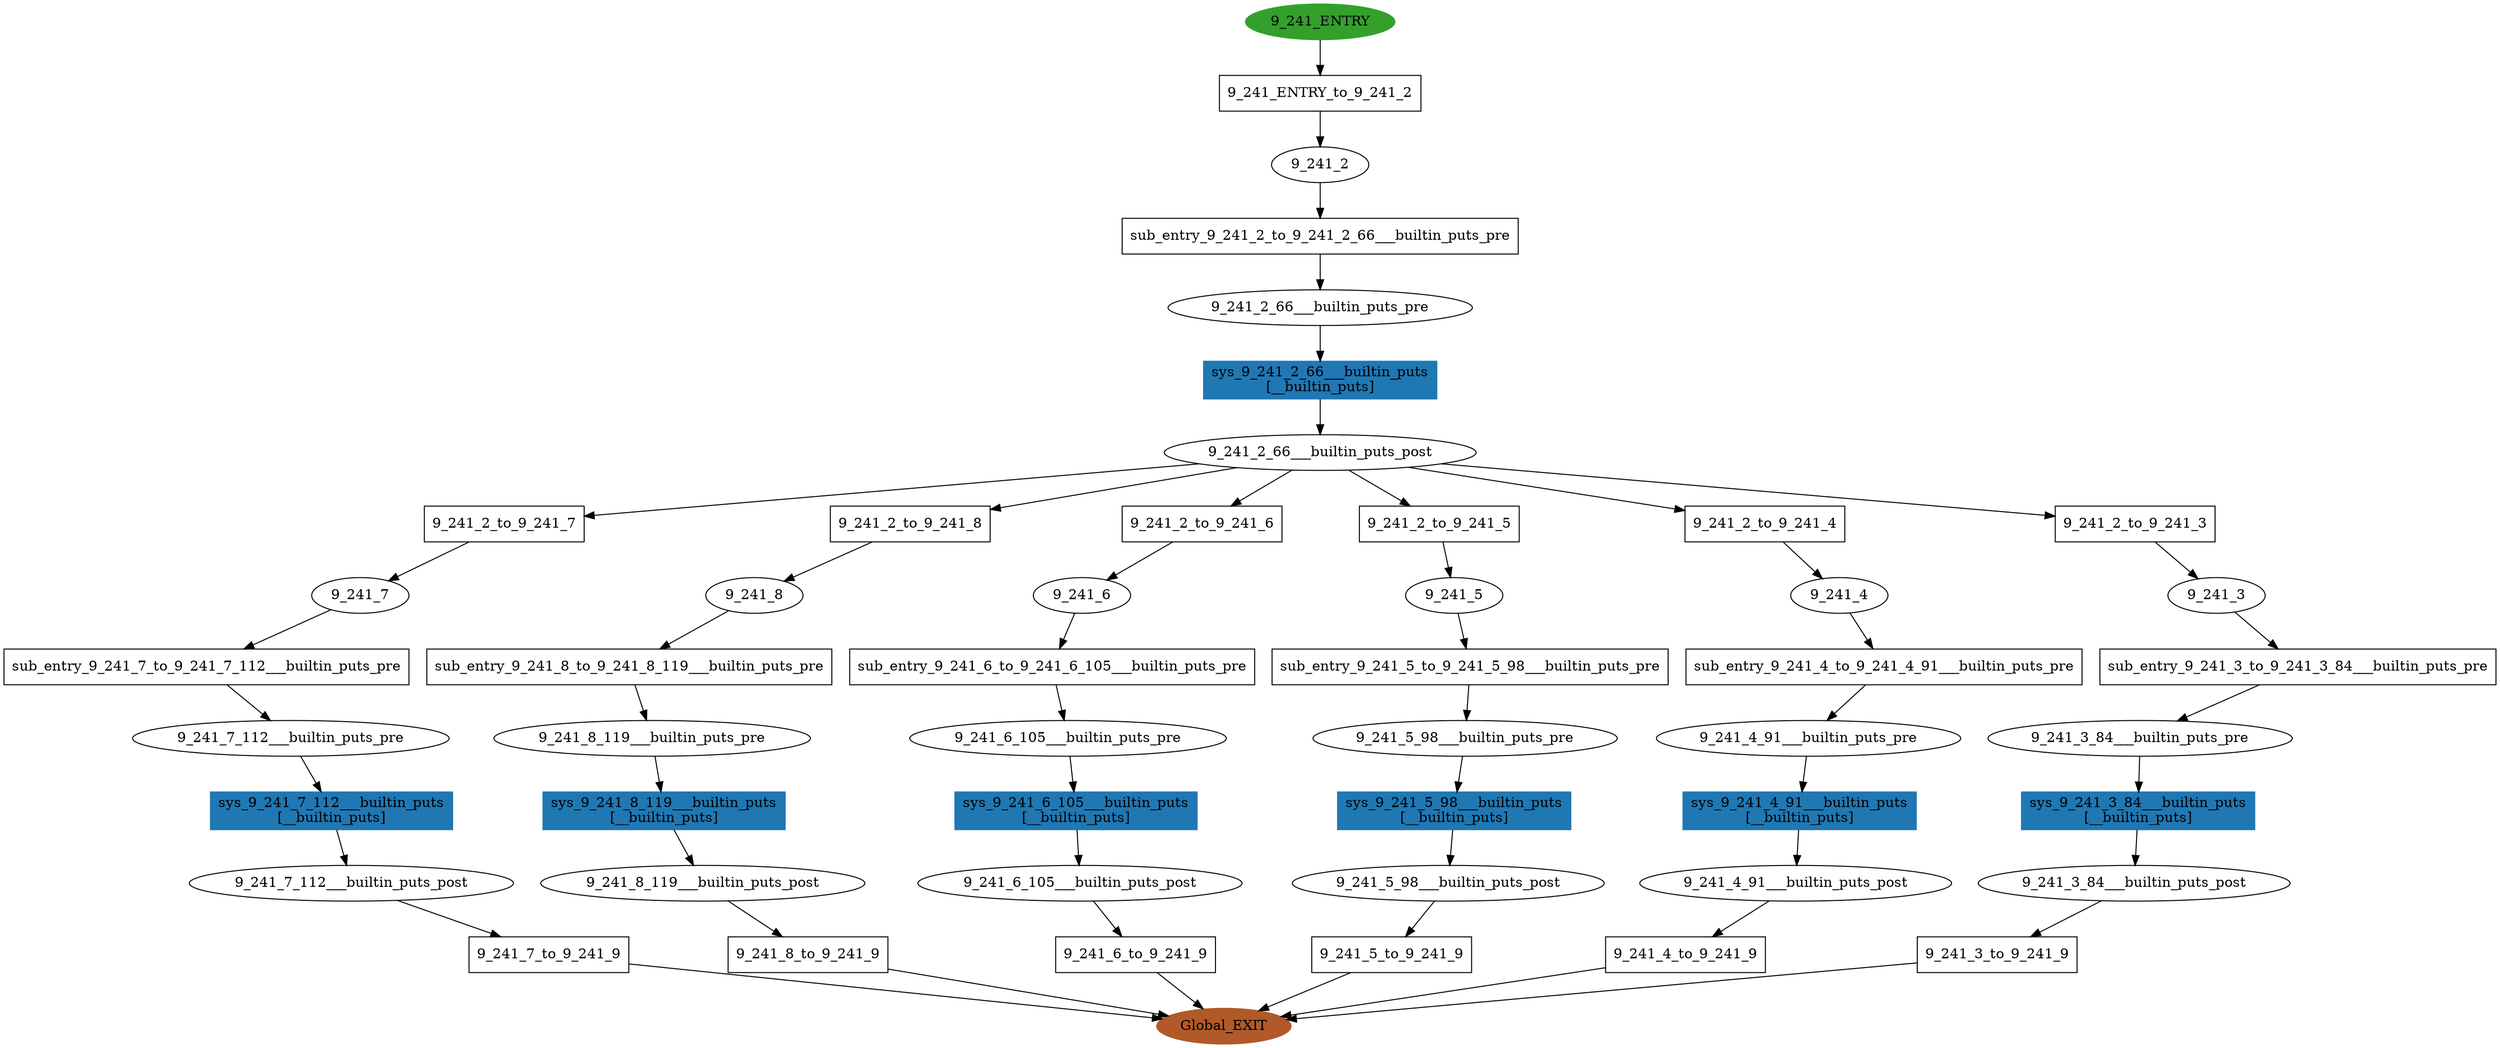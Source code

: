 digraph model { 
compound=true; 
node  [style="filled", colorscheme="paired12"];  "9_241_7_112___builtin_puts_post" [shape=ellipse, style=""];
  "9_241_2" [shape=ellipse, style=""];
  "9_241_3" [shape=ellipse, style=""];
  "9_241_2_66___builtin_puts_post" [shape=ellipse, style=""];
  "9_241_4" [shape=ellipse, style=""];
  "9_241_5" [shape=ellipse, style=""];
  "9_241_4_91___builtin_puts_post" [shape=ellipse, style=""];
  "9_241_8_119___builtin_puts_pre" [shape=ellipse, style=""];
  "9_241_7_112___builtin_puts_pre" [shape=ellipse, style=""];
  "9_241_4_91___builtin_puts_pre" [shape=ellipse, style=""];
  "9_241_6_105___builtin_puts_post" [shape=ellipse, style=""];
  "9_241_6_105___builtin_puts_pre" [shape=ellipse, style=""];
  "9_241_5_98___builtin_puts_post" [shape=ellipse, style=""];
  "9_241_8_119___builtin_puts_post" [shape=ellipse, style=""];
  "9_241_3_84___builtin_puts_post" [shape=ellipse, style=""];
  "9_241_5_98___builtin_puts_pre" [shape=ellipse, style=""];
  "9_241_3_84___builtin_puts_pre" [shape=ellipse, style=""];
  "9_241_ENTRY" [shape=ellipse, color=4, style=filled];
  "Global_EXIT" [shape=ellipse, color=12, style=filled];
  "9_241_8" [shape=ellipse, style=""];
  "9_241_7" [shape=ellipse, style=""];
  "9_241_2_66___builtin_puts_pre" [shape=ellipse, style=""];
  "9_241_6" [shape=ellipse, style=""];
  "sub_entry_9_241_7_to_9_241_7_112___builtin_puts_pre" [shape=box, style=""];
  "sub_entry_9_241_7_to_9_241_7_112___builtin_puts_pre" [label="sub_entry_9_241_7_to_9_241_7_112___builtin_puts_pre\n"];
  "sub_entry_9_241_8_to_9_241_8_119___builtin_puts_pre" [shape=box, style=""];
  "sub_entry_9_241_8_to_9_241_8_119___builtin_puts_pre" [label="sub_entry_9_241_8_to_9_241_8_119___builtin_puts_pre\n"];
  "9_241_2_to_9_241_7" [shape=box, style=""];
  "9_241_2_to_9_241_7" [label="9_241_2_to_9_241_7\n"];
  "9_241_2_to_9_241_8" [shape=box, style=""];
  "9_241_2_to_9_241_8" [label="9_241_2_to_9_241_8\n"];
  "9_241_4_to_9_241_9" [shape=box, style=""];
  "9_241_4_to_9_241_9" [label="9_241_4_to_9_241_9\n"];
  "sub_entry_9_241_5_to_9_241_5_98___builtin_puts_pre" [shape=box, style=""];
  "sub_entry_9_241_5_to_9_241_5_98___builtin_puts_pre" [label="sub_entry_9_241_5_to_9_241_5_98___builtin_puts_pre\n"];
  "9_241_3_to_9_241_9" [shape=box, style=""];
  "9_241_3_to_9_241_9" [label="9_241_3_to_9_241_9\n"];
  "9_241_8_to_9_241_9" [shape=box, style=""];
  "9_241_8_to_9_241_9" [label="9_241_8_to_9_241_9\n"];
  "sub_entry_9_241_4_to_9_241_4_91___builtin_puts_pre" [shape=box, style=""];
  "sub_entry_9_241_4_to_9_241_4_91___builtin_puts_pre" [label="sub_entry_9_241_4_to_9_241_4_91___builtin_puts_pre\n"];
  "sub_entry_9_241_6_to_9_241_6_105___builtin_puts_pre" [shape=box, style=""];
  "sub_entry_9_241_6_to_9_241_6_105___builtin_puts_pre" [label="sub_entry_9_241_6_to_9_241_6_105___builtin_puts_pre\n"];
  "9_241_6_to_9_241_9" [shape=box, style=""];
  "9_241_6_to_9_241_9" [label="9_241_6_to_9_241_9\n"];
  "9_241_5_to_9_241_9" [shape=box, style=""];
  "9_241_5_to_9_241_9" [label="9_241_5_to_9_241_9\n"];
  "sys_9_241_8_119___builtin_puts" [shape=box, style=""];
  "sys_9_241_8_119___builtin_puts" [color=2, style=filled];
  "sys_9_241_8_119___builtin_puts" [label="sys_9_241_8_119___builtin_puts\n[__builtin_puts]"];
  "sys_9_241_7_112___builtin_puts" [shape=box, style=""];
  "sys_9_241_7_112___builtin_puts" [color=2, style=filled];
  "sys_9_241_7_112___builtin_puts" [label="sys_9_241_7_112___builtin_puts\n[__builtin_puts]"];
  "sub_entry_9_241_3_to_9_241_3_84___builtin_puts_pre" [shape=box, style=""];
  "sub_entry_9_241_3_to_9_241_3_84___builtin_puts_pre" [label="sub_entry_9_241_3_to_9_241_3_84___builtin_puts_pre\n"];
  "sys_9_241_3_84___builtin_puts" [shape=box, style=""];
  "sys_9_241_3_84___builtin_puts" [color=2, style=filled];
  "sys_9_241_3_84___builtin_puts" [label="sys_9_241_3_84___builtin_puts\n[__builtin_puts]"];
  "sys_9_241_2_66___builtin_puts" [shape=box, style=""];
  "sys_9_241_2_66___builtin_puts" [color=2, style=filled];
  "sys_9_241_2_66___builtin_puts" [label="sys_9_241_2_66___builtin_puts\n[__builtin_puts]"];
  "sub_entry_9_241_2_to_9_241_2_66___builtin_puts_pre" [shape=box, style=""];
  "sub_entry_9_241_2_to_9_241_2_66___builtin_puts_pre" [label="sub_entry_9_241_2_to_9_241_2_66___builtin_puts_pre\n"];
  "9_241_2_to_9_241_6" [shape=box, style=""];
  "9_241_2_to_9_241_6" [label="9_241_2_to_9_241_6\n"];
  "9_241_7_to_9_241_9" [shape=box, style=""];
  "9_241_7_to_9_241_9" [label="9_241_7_to_9_241_9\n"];
  "9_241_2_to_9_241_5" [shape=box, style=""];
  "9_241_2_to_9_241_5" [label="9_241_2_to_9_241_5\n"];
  "9_241_2_to_9_241_4" [shape=box, style=""];
  "9_241_2_to_9_241_4" [label="9_241_2_to_9_241_4\n"];
  "sys_9_241_6_105___builtin_puts" [shape=box, style=""];
  "sys_9_241_6_105___builtin_puts" [color=2, style=filled];
  "sys_9_241_6_105___builtin_puts" [label="sys_9_241_6_105___builtin_puts\n[__builtin_puts]"];
  "9_241_2_to_9_241_3" [shape=box, style=""];
  "9_241_2_to_9_241_3" [label="9_241_2_to_9_241_3\n"];
  "sys_9_241_5_98___builtin_puts" [shape=box, style=""];
  "sys_9_241_5_98___builtin_puts" [color=2, style=filled];
  "sys_9_241_5_98___builtin_puts" [label="sys_9_241_5_98___builtin_puts\n[__builtin_puts]"];
  "9_241_ENTRY_to_9_241_2" [shape=box, style=""];
  "9_241_ENTRY_to_9_241_2" [label="9_241_ENTRY_to_9_241_2\n"];
  "sys_9_241_4_91___builtin_puts" [shape=box, style=""];
  "sys_9_241_4_91___builtin_puts" [color=2, style=filled];
  "sys_9_241_4_91___builtin_puts" [label="sys_9_241_4_91___builtin_puts\n[__builtin_puts]"];
  "sub_entry_9_241_4_to_9_241_4_91___builtin_puts_pre" -> "9_241_4_91___builtin_puts_pre" [label="", arrowhead="normal"];
  "9_241_2_66___builtin_puts_post" -> "9_241_2_to_9_241_3" [label="", arrowhead="normal"];
  "9_241_2_to_9_241_4" -> "9_241_4" [label="", arrowhead="normal"];
  "9_241_2_66___builtin_puts_post" -> "9_241_2_to_9_241_7" [label="", arrowhead="normal"];
  "9_241_7_to_9_241_9" -> "Global_EXIT" [label="", arrowhead="normal"];
  "9_241_3_to_9_241_9" -> "Global_EXIT" [label="", arrowhead="normal"];
  "sub_entry_9_241_6_to_9_241_6_105___builtin_puts_pre" -> "9_241_6_105___builtin_puts_pre" [label="", arrowhead="normal"];
  "sys_9_241_3_84___builtin_puts" -> "9_241_3_84___builtin_puts_post" [label="", arrowhead="normal"];
  "sub_entry_9_241_7_to_9_241_7_112___builtin_puts_pre" -> "9_241_7_112___builtin_puts_pre" [label="", arrowhead="normal"];
  "9_241_6_105___builtin_puts_post" -> "9_241_6_to_9_241_9" [label="", arrowhead="normal"];
  "9_241_7_112___builtin_puts_pre" -> "sys_9_241_7_112___builtin_puts" [label="", arrowhead="normal"];
  "9_241_4_91___builtin_puts_post" -> "9_241_4_to_9_241_9" [label="", arrowhead="normal"];
  "9_241_2_to_9_241_5" -> "9_241_5" [label="", arrowhead="normal"];
  "9_241_ENTRY_to_9_241_2" -> "9_241_2" [label="", arrowhead="normal"];
  "9_241_3_84___builtin_puts_pre" -> "sys_9_241_3_84___builtin_puts" [label="", arrowhead="normal"];
  "9_241_8_119___builtin_puts_post" -> "9_241_8_to_9_241_9" [label="", arrowhead="normal"];
  "sys_9_241_6_105___builtin_puts" -> "9_241_6_105___builtin_puts_post" [label="", arrowhead="normal"];
  "sys_9_241_7_112___builtin_puts" -> "9_241_7_112___builtin_puts_post" [label="", arrowhead="normal"];
  "9_241_7_112___builtin_puts_post" -> "9_241_7_to_9_241_9" [label="", arrowhead="normal"];
  "9_241_6" -> "sub_entry_9_241_6_to_9_241_6_105___builtin_puts_pre" [label="", arrowhead="normal"];
  "9_241_4" -> "sub_entry_9_241_4_to_9_241_4_91___builtin_puts_pre" [label="", arrowhead="normal"];
  "9_241_5_to_9_241_9" -> "Global_EXIT" [label="", arrowhead="normal"];
  "sub_entry_9_241_8_to_9_241_8_119___builtin_puts_pre" -> "9_241_8_119___builtin_puts_pre" [label="", arrowhead="normal"];
  "9_241_2_to_9_241_6" -> "9_241_6" [label="", arrowhead="normal"];
  "9_241_4_to_9_241_9" -> "Global_EXIT" [label="", arrowhead="normal"];
  "9_241_6_to_9_241_9" -> "Global_EXIT" [label="", arrowhead="normal"];
  "sys_9_241_2_66___builtin_puts" -> "9_241_2_66___builtin_puts_post" [label="", arrowhead="normal"];
  "9_241_2_66___builtin_puts_post" -> "9_241_2_to_9_241_5" [label="", arrowhead="normal"];
  "sub_entry_9_241_3_to_9_241_3_84___builtin_puts_pre" -> "9_241_3_84___builtin_puts_pre" [label="", arrowhead="normal"];
  "sub_entry_9_241_2_to_9_241_2_66___builtin_puts_pre" -> "9_241_2_66___builtin_puts_pre" [label="", arrowhead="normal"];
  "9_241_3" -> "sub_entry_9_241_3_to_9_241_3_84___builtin_puts_pre" [label="", arrowhead="normal"];
  "9_241_2_66___builtin_puts_post" -> "9_241_2_to_9_241_4" [label="", arrowhead="normal"];
  "9_241_3_84___builtin_puts_post" -> "9_241_3_to_9_241_9" [label="", arrowhead="normal"];
  "9_241_5_98___builtin_puts_pre" -> "sys_9_241_5_98___builtin_puts" [label="", arrowhead="normal"];
  "9_241_2_to_9_241_8" -> "9_241_8" [label="", arrowhead="normal"];
  "9_241_ENTRY" -> "9_241_ENTRY_to_9_241_2" [label="", arrowhead="normal"];
  "9_241_2_66___builtin_puts_pre" -> "sys_9_241_2_66___builtin_puts" [label="", arrowhead="normal"];
  "sub_entry_9_241_5_to_9_241_5_98___builtin_puts_pre" -> "9_241_5_98___builtin_puts_pre" [label="", arrowhead="normal"];
  "9_241_2_to_9_241_3" -> "9_241_3" [label="", arrowhead="normal"];
  "9_241_2_to_9_241_7" -> "9_241_7" [label="", arrowhead="normal"];
  "9_241_8" -> "sub_entry_9_241_8_to_9_241_8_119___builtin_puts_pre" [label="", arrowhead="normal"];
  "9_241_2_66___builtin_puts_post" -> "9_241_2_to_9_241_8" [label="", arrowhead="normal"];
  "9_241_8_to_9_241_9" -> "Global_EXIT" [label="", arrowhead="normal"];
  "sys_9_241_8_119___builtin_puts" -> "9_241_8_119___builtin_puts_post" [label="", arrowhead="normal"];
  "9_241_2" -> "sub_entry_9_241_2_to_9_241_2_66___builtin_puts_pre" [label="", arrowhead="normal"];
  "9_241_8_119___builtin_puts_pre" -> "sys_9_241_8_119___builtin_puts" [label="", arrowhead="normal"];
  "9_241_5" -> "sub_entry_9_241_5_to_9_241_5_98___builtin_puts_pre" [label="", arrowhead="normal"];
  "9_241_5_98___builtin_puts_post" -> "9_241_5_to_9_241_9" [label="", arrowhead="normal"];
  "9_241_2_66___builtin_puts_post" -> "9_241_2_to_9_241_6" [label="", arrowhead="normal"];
  "sys_9_241_4_91___builtin_puts" -> "9_241_4_91___builtin_puts_post" [label="", arrowhead="normal"];
  "9_241_6_105___builtin_puts_pre" -> "sys_9_241_6_105___builtin_puts" [label="", arrowhead="normal"];
  "9_241_4_91___builtin_puts_pre" -> "sys_9_241_4_91___builtin_puts" [label="", arrowhead="normal"];
  "9_241_7" -> "sub_entry_9_241_7_to_9_241_7_112___builtin_puts_pre" [label="", arrowhead="normal"];
  "sys_9_241_5_98___builtin_puts" -> "9_241_5_98___builtin_puts_post" [label="", arrowhead="normal"];
}

